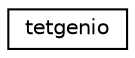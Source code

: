 digraph "Graphical Class Hierarchy"
{
  edge [fontname="Helvetica",fontsize="10",labelfontname="Helvetica",labelfontsize="10"];
  node [fontname="Helvetica",fontsize="10",shape=record];
  rankdir="LR";
  Node0 [label="tetgenio",height=0.2,width=0.4,color="black", fillcolor="white", style="filled",URL="$classtetgenio.html"];
}

